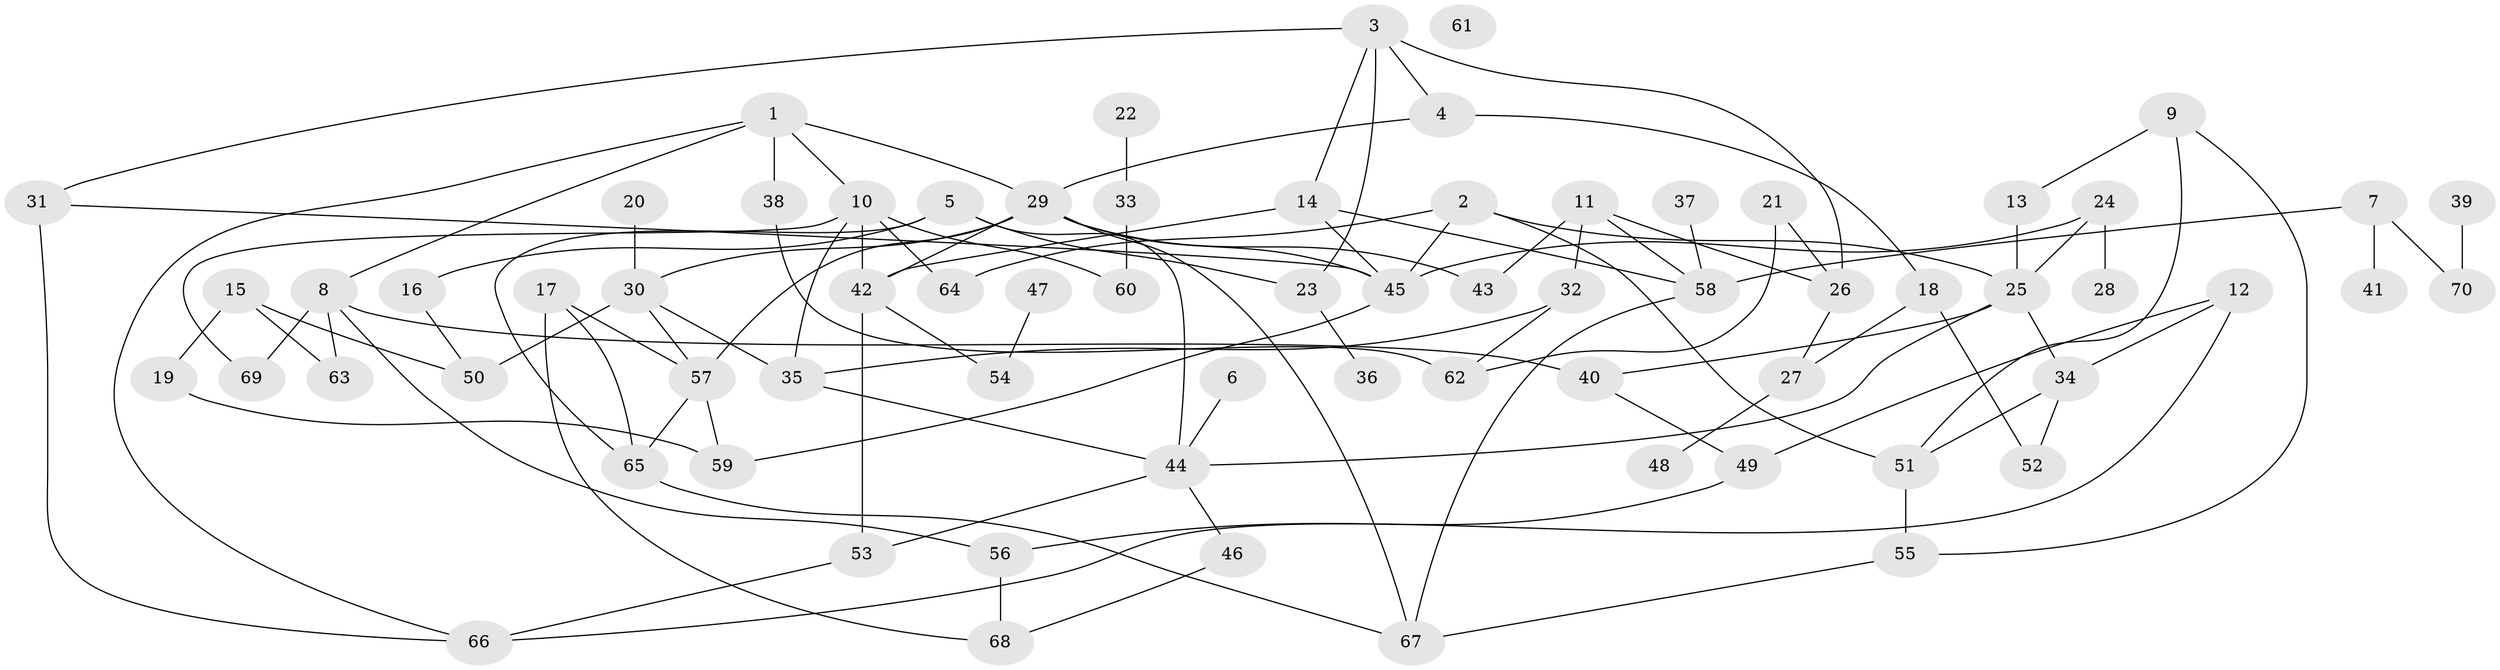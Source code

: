 // Generated by graph-tools (version 1.1) at 2025/49/03/09/25 03:49:06]
// undirected, 70 vertices, 107 edges
graph export_dot {
graph [start="1"]
  node [color=gray90,style=filled];
  1;
  2;
  3;
  4;
  5;
  6;
  7;
  8;
  9;
  10;
  11;
  12;
  13;
  14;
  15;
  16;
  17;
  18;
  19;
  20;
  21;
  22;
  23;
  24;
  25;
  26;
  27;
  28;
  29;
  30;
  31;
  32;
  33;
  34;
  35;
  36;
  37;
  38;
  39;
  40;
  41;
  42;
  43;
  44;
  45;
  46;
  47;
  48;
  49;
  50;
  51;
  52;
  53;
  54;
  55;
  56;
  57;
  58;
  59;
  60;
  61;
  62;
  63;
  64;
  65;
  66;
  67;
  68;
  69;
  70;
  1 -- 8;
  1 -- 10;
  1 -- 29;
  1 -- 38;
  1 -- 66;
  2 -- 25;
  2 -- 45;
  2 -- 51;
  2 -- 64;
  3 -- 4;
  3 -- 14;
  3 -- 23;
  3 -- 26;
  3 -- 31;
  4 -- 18;
  4 -- 29;
  5 -- 16;
  5 -- 23;
  5 -- 44;
  5 -- 65;
  6 -- 44;
  7 -- 41;
  7 -- 58;
  7 -- 70;
  8 -- 40;
  8 -- 56;
  8 -- 63;
  8 -- 69;
  9 -- 13;
  9 -- 51;
  9 -- 55;
  10 -- 35;
  10 -- 42;
  10 -- 60;
  10 -- 64;
  10 -- 69;
  11 -- 26;
  11 -- 32;
  11 -- 43;
  11 -- 58;
  12 -- 34;
  12 -- 49;
  12 -- 66;
  13 -- 25;
  14 -- 42;
  14 -- 45;
  14 -- 58;
  15 -- 19;
  15 -- 50;
  15 -- 63;
  16 -- 50;
  17 -- 57;
  17 -- 65;
  17 -- 68;
  18 -- 27;
  18 -- 52;
  19 -- 59;
  20 -- 30;
  21 -- 26;
  21 -- 62;
  22 -- 33;
  23 -- 36;
  24 -- 25;
  24 -- 28;
  24 -- 45;
  25 -- 34;
  25 -- 40;
  25 -- 44;
  26 -- 27;
  27 -- 48;
  29 -- 30;
  29 -- 42;
  29 -- 43;
  29 -- 45;
  29 -- 57;
  29 -- 67;
  30 -- 35;
  30 -- 50;
  30 -- 57;
  31 -- 45;
  31 -- 66;
  32 -- 35;
  32 -- 62;
  33 -- 60;
  34 -- 51;
  34 -- 52;
  35 -- 44;
  37 -- 58;
  38 -- 62;
  39 -- 70;
  40 -- 49;
  42 -- 53;
  42 -- 54;
  44 -- 46;
  44 -- 53;
  45 -- 59;
  46 -- 68;
  47 -- 54;
  49 -- 56;
  51 -- 55;
  53 -- 66;
  55 -- 67;
  56 -- 68;
  57 -- 59;
  57 -- 65;
  58 -- 67;
  65 -- 67;
}
